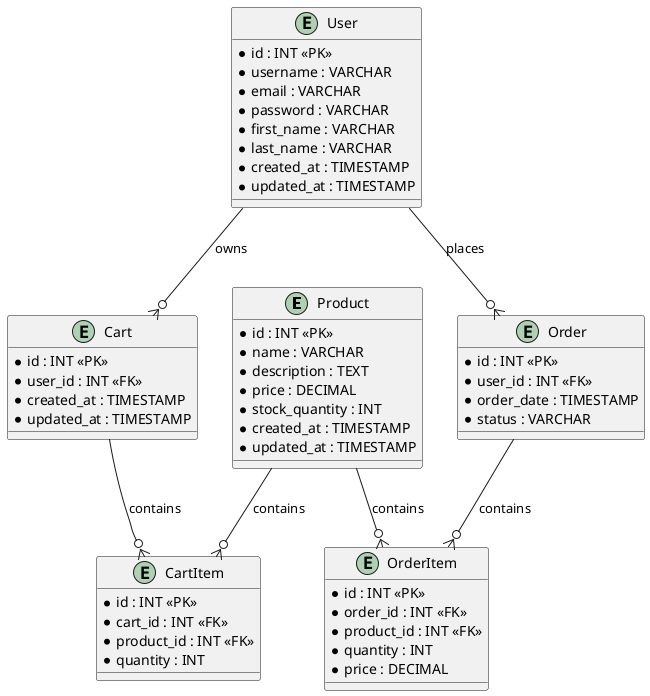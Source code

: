 @startuml
entity "Product" {
  * id : INT <<PK>>
  * name : VARCHAR
  * description : TEXT
  * price : DECIMAL
  * stock_quantity : INT
  * created_at : TIMESTAMP
  * updated_at : TIMESTAMP
}

entity "User" {
  * id : INT <<PK>>
  * username : VARCHAR
  * email : VARCHAR
  * password : VARCHAR
  * first_name : VARCHAR
  * last_name : VARCHAR
  * created_at : TIMESTAMP
  * updated_at : TIMESTAMP
}

entity "Cart" {
  * id : INT <<PK>>
  * user_id : INT <<FK>>
  * created_at : TIMESTAMP
  * updated_at : TIMESTAMP
}

entity "CartItem" {
  * id : INT <<PK>>
  * cart_id : INT <<FK>>
  * product_id : INT <<FK>>
  * quantity : INT
}

entity "Order" {
  * id : INT <<PK>>
  * user_id : INT <<FK>>
  * order_date : TIMESTAMP
  * status : VARCHAR
}

entity "OrderItem" {
  * id : INT <<PK>>
  * order_id : INT <<FK>>
  * product_id : INT <<FK>>
  * quantity : INT
  * price : DECIMAL
}

Product --o{ CartItem : contains
Product --o{ OrderItem : contains
User --o{ Cart : owns
User --o{ Order : places
Cart --o{ CartItem : contains
Order --o{ OrderItem : contains
@enduml